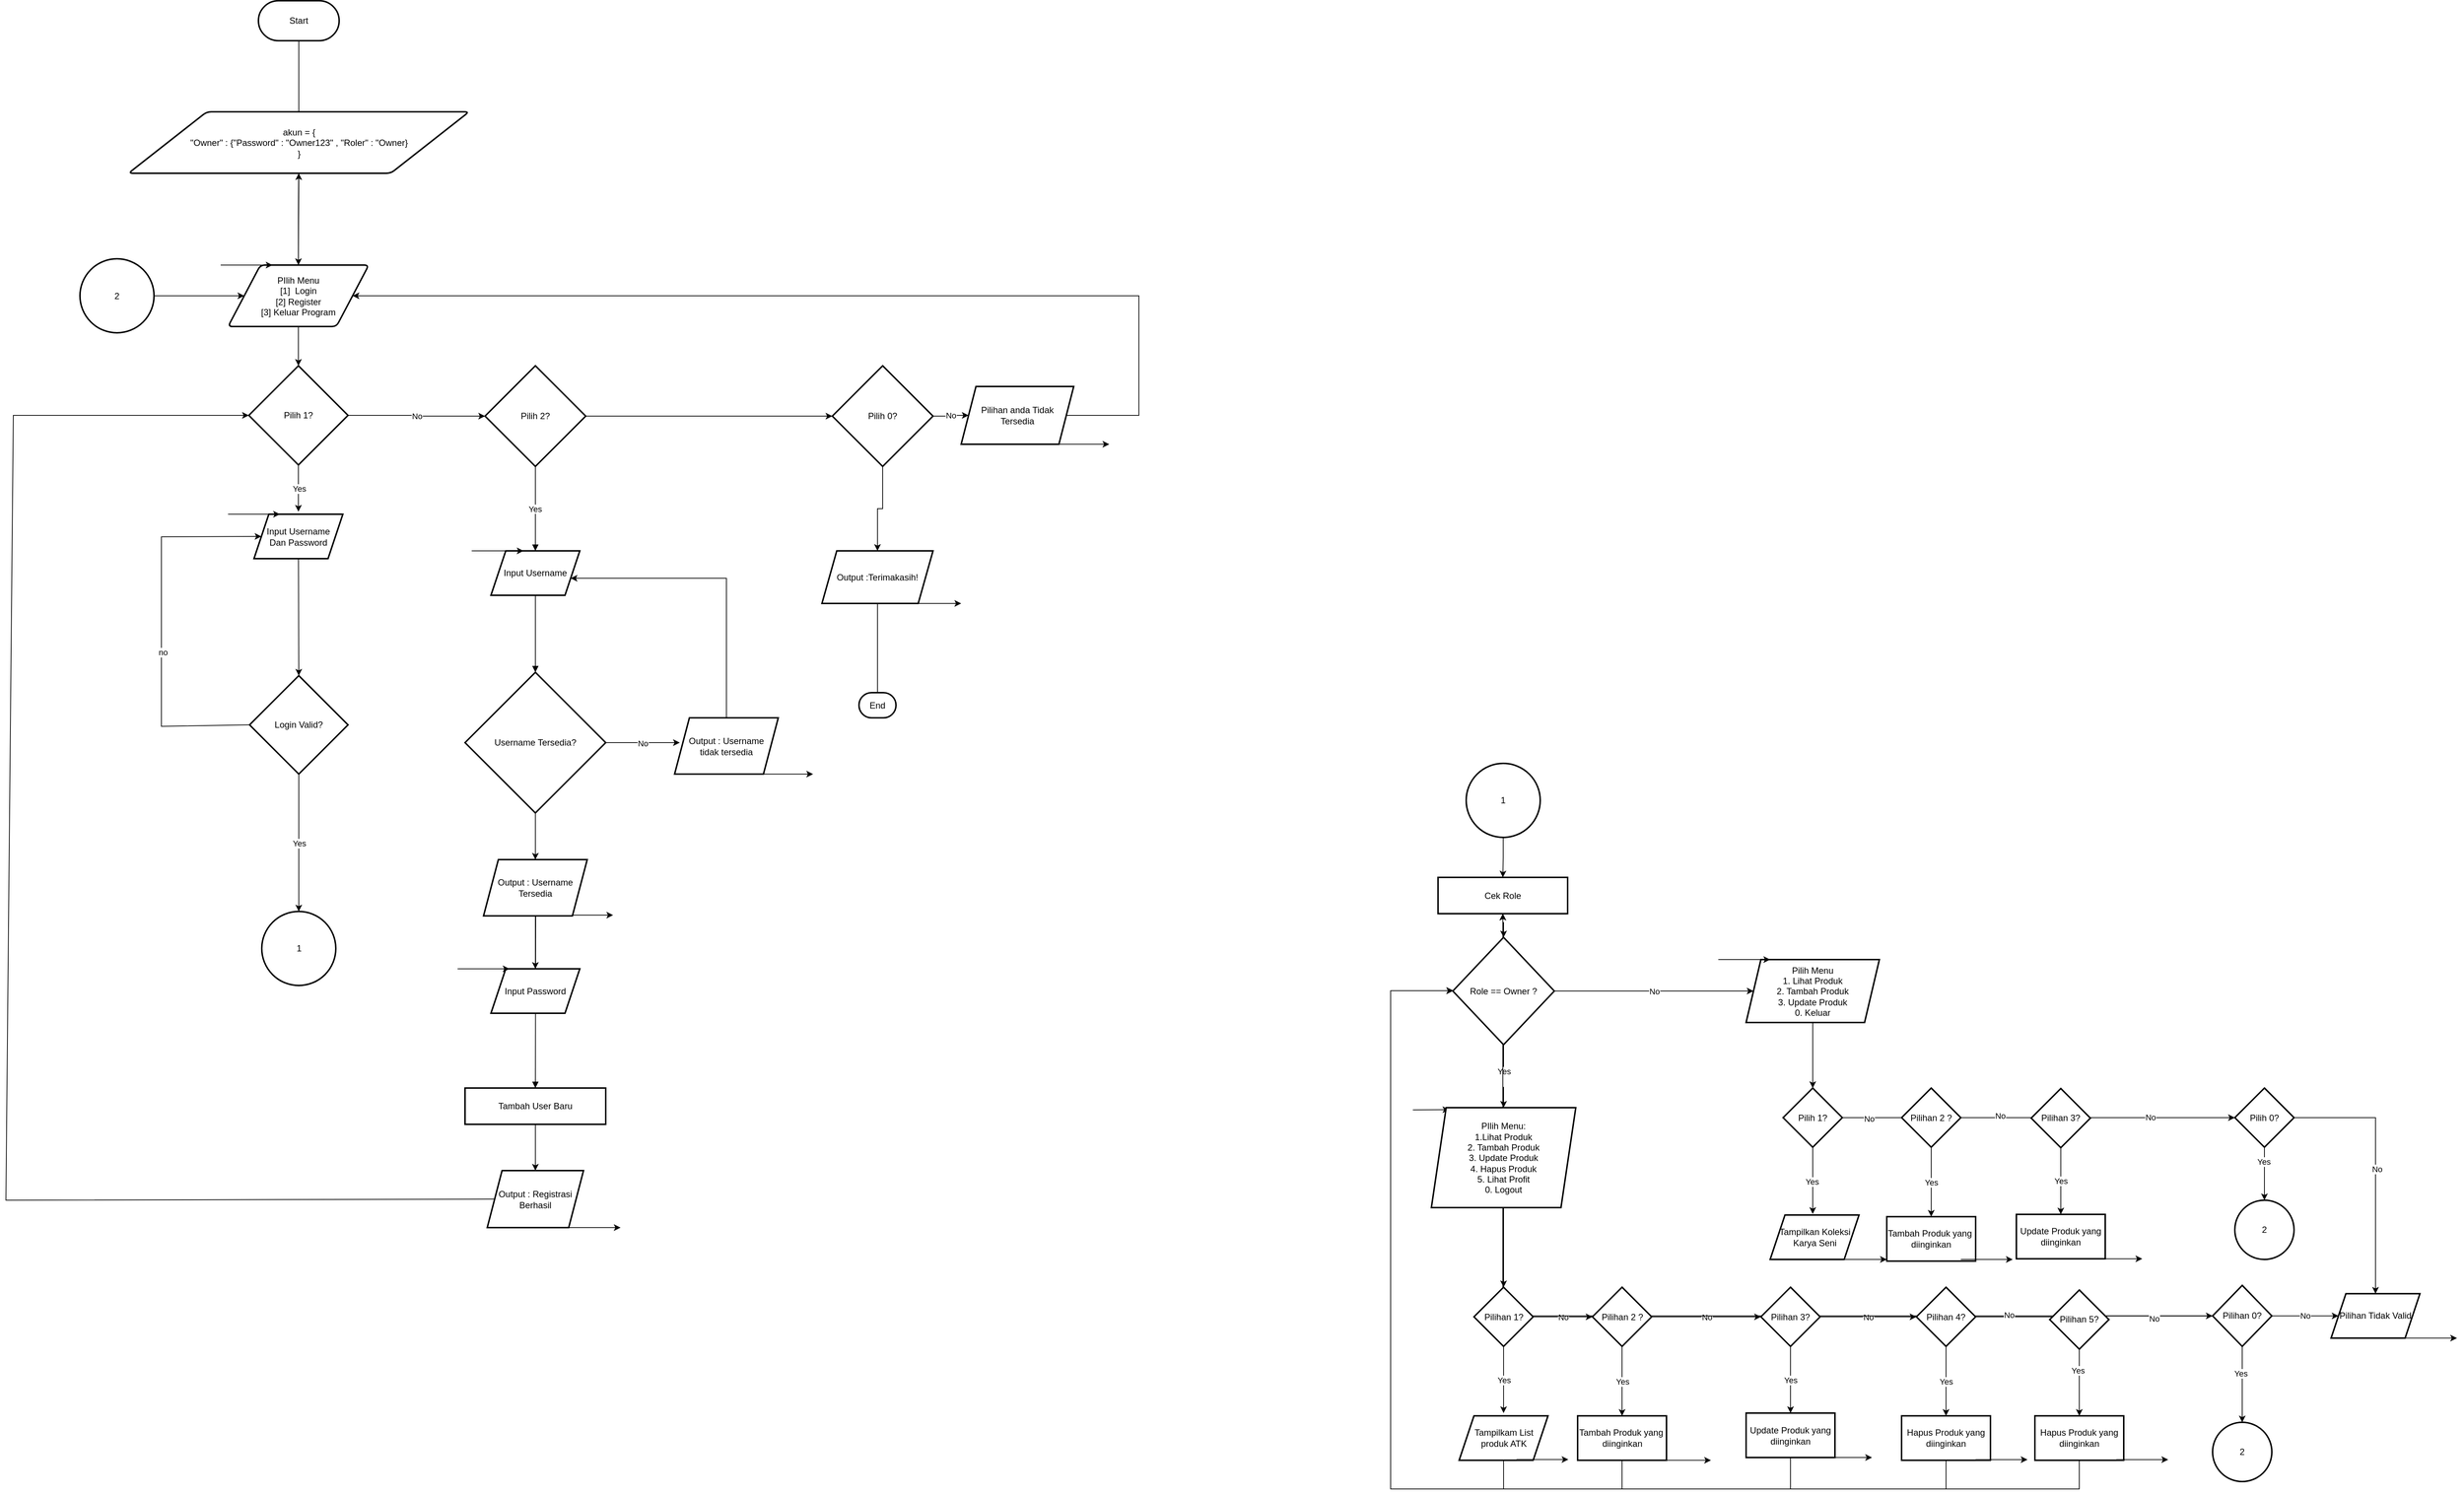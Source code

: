 <mxfile version="24.7.8">
  <diagram name="Page-1" id="52KAUl1if4GmL-hwklW4">
    <mxGraphModel dx="4783" dy="3489" grid="1" gridSize="10" guides="1" tooltips="1" connect="1" arrows="1" fold="1" page="1" pageScale="1" pageWidth="850" pageHeight="1100" math="0" shadow="0">
      <root>
        <mxCell id="0" />
        <mxCell id="1" parent="0" />
        <mxCell id="yHFuYs5FDDt77cXE9DKv-98" value="" style="edgeStyle=orthogonalEdgeStyle;rounded=0;orthogonalLoop=1;jettySize=auto;html=1;" parent="1" source="yHFuYs5FDDt77cXE9DKv-99" target="yHFuYs5FDDt77cXE9DKv-176" edge="1">
          <mxGeometry relative="1" as="geometry" />
        </mxCell>
        <mxCell id="yHFuYs5FDDt77cXE9DKv-99" value="Start" style="rounded=1;whiteSpace=wrap;arcSize=50;strokeWidth=2;" parent="1" vertex="1">
          <mxGeometry x="371" y="-100" width="109" height="54" as="geometry" />
        </mxCell>
        <mxCell id="yHFuYs5FDDt77cXE9DKv-100" value="Yes" style="edgeStyle=orthogonalEdgeStyle;rounded=0;orthogonalLoop=1;jettySize=auto;html=1;" parent="1" source="yHFuYs5FDDt77cXE9DKv-102" edge="1">
          <mxGeometry relative="1" as="geometry">
            <mxPoint x="425.0" y="590" as="targetPoint" />
          </mxGeometry>
        </mxCell>
        <mxCell id="yHFuYs5FDDt77cXE9DKv-101" value="No" style="edgeStyle=orthogonalEdgeStyle;rounded=0;orthogonalLoop=1;jettySize=auto;html=1;" parent="1" source="yHFuYs5FDDt77cXE9DKv-102" target="yHFuYs5FDDt77cXE9DKv-104" edge="1">
          <mxGeometry relative="1" as="geometry" />
        </mxCell>
        <mxCell id="yHFuYs5FDDt77cXE9DKv-102" value="Pilih 1?" style="rhombus;strokeWidth=2;whiteSpace=wrap;" parent="1" vertex="1">
          <mxGeometry x="358" y="393" width="134" height="134" as="geometry" />
        </mxCell>
        <mxCell id="yHFuYs5FDDt77cXE9DKv-103" value="" style="edgeStyle=orthogonalEdgeStyle;rounded=0;orthogonalLoop=1;jettySize=auto;html=1;" parent="1" source="yHFuYs5FDDt77cXE9DKv-104" target="yHFuYs5FDDt77cXE9DKv-169" edge="1">
          <mxGeometry relative="1" as="geometry" />
        </mxCell>
        <mxCell id="yHFuYs5FDDt77cXE9DKv-104" value="Pilih 2?" style="rhombus;strokeWidth=2;whiteSpace=wrap;" parent="1" vertex="1">
          <mxGeometry x="677" y="393" width="136" height="136" as="geometry" />
        </mxCell>
        <mxCell id="yHFuYs5FDDt77cXE9DKv-106" value="Yes" style="edgeStyle=orthogonalEdgeStyle;rounded=0;orthogonalLoop=1;jettySize=auto;html=1;" parent="1" source="yHFuYs5FDDt77cXE9DKv-107" target="yHFuYs5FDDt77cXE9DKv-121" edge="1">
          <mxGeometry relative="1" as="geometry" />
        </mxCell>
        <mxCell id="yHFuYs5FDDt77cXE9DKv-107" value="Login Valid?" style="rhombus;strokeWidth=2;whiteSpace=wrap;" parent="1" vertex="1">
          <mxGeometry x="359" y="811.5" width="133" height="133" as="geometry" />
        </mxCell>
        <mxCell id="yHFuYs5FDDt77cXE9DKv-108" value="" style="edgeStyle=orthogonalEdgeStyle;rounded=0;orthogonalLoop=1;jettySize=auto;html=1;" parent="1" source="yHFuYs5FDDt77cXE9DKv-109" target="yHFuYs5FDDt77cXE9DKv-127" edge="1">
          <mxGeometry relative="1" as="geometry" />
        </mxCell>
        <mxCell id="yHFuYs5FDDt77cXE9DKv-109" value="Cek Role" style="whiteSpace=wrap;strokeWidth=2;" parent="1" vertex="1">
          <mxGeometry x="1964" y="1084" width="175" height="49" as="geometry" />
        </mxCell>
        <mxCell id="yHFuYs5FDDt77cXE9DKv-110" value="" style="edgeStyle=orthogonalEdgeStyle;rounded=0;orthogonalLoop=1;jettySize=auto;html=1;" parent="1" source="yHFuYs5FDDt77cXE9DKv-172" edge="1">
          <mxGeometry relative="1" as="geometry">
            <mxPoint x="1048" y="670" as="sourcePoint" />
            <mxPoint x="1207" y="848.5" as="targetPoint" />
          </mxGeometry>
        </mxCell>
        <mxCell id="yHFuYs5FDDt77cXE9DKv-111" value="End" style="rounded=1;whiteSpace=wrap;arcSize=50;strokeWidth=2;" parent="1" vertex="1">
          <mxGeometry x="1182" y="834.5" width="50" height="34" as="geometry" />
        </mxCell>
        <mxCell id="yHFuYs5FDDt77cXE9DKv-112" value="No" style="edgeStyle=orthogonalEdgeStyle;rounded=0;orthogonalLoop=1;jettySize=auto;html=1;" parent="1" source="yHFuYs5FDDt77cXE9DKv-114" edge="1">
          <mxGeometry relative="1" as="geometry">
            <mxPoint x="940" y="902" as="targetPoint" />
          </mxGeometry>
        </mxCell>
        <mxCell id="yHFuYs5FDDt77cXE9DKv-113" value="" style="edgeStyle=orthogonalEdgeStyle;rounded=0;orthogonalLoop=1;jettySize=auto;html=1;" parent="1" source="yHFuYs5FDDt77cXE9DKv-174" target="yHFuYs5FDDt77cXE9DKv-165" edge="1">
          <mxGeometry relative="1" as="geometry" />
        </mxCell>
        <mxCell id="yHFuYs5FDDt77cXE9DKv-114" value="Username Tersedia?" style="rhombus;strokeWidth=2;whiteSpace=wrap;" parent="1" vertex="1">
          <mxGeometry x="650" y="807" width="190" height="190" as="geometry" />
        </mxCell>
        <mxCell id="yHFuYs5FDDt77cXE9DKv-115" value="" style="edgeStyle=orthogonalEdgeStyle;rounded=0;orthogonalLoop=1;jettySize=auto;html=1;" parent="1" source="yHFuYs5FDDt77cXE9DKv-116" target="yHFuYs5FDDt77cXE9DKv-124" edge="1">
          <mxGeometry relative="1" as="geometry" />
        </mxCell>
        <mxCell id="yHFuYs5FDDt77cXE9DKv-116" value="Tambah User Baru" style="whiteSpace=wrap;strokeWidth=2;" parent="1" vertex="1">
          <mxGeometry x="650" y="1368.5" width="190" height="49" as="geometry" />
        </mxCell>
        <mxCell id="yHFuYs5FDDt77cXE9DKv-118" value="Yes" style="curved=1;startArrow=none;endArrow=block;exitX=0.5;exitY=1;entryX=0.5;entryY=0;rounded=0;" parent="1" source="yHFuYs5FDDt77cXE9DKv-104" edge="1">
          <mxGeometry relative="1" as="geometry">
            <Array as="points" />
            <mxPoint x="745" y="643" as="targetPoint" />
          </mxGeometry>
        </mxCell>
        <mxCell id="yHFuYs5FDDt77cXE9DKv-119" value="" style="curved=1;startArrow=none;endArrow=block;exitX=0.5;exitY=1;entryX=0.5;entryY=0;rounded=0;" parent="1" target="yHFuYs5FDDt77cXE9DKv-114" edge="1">
          <mxGeometry relative="1" as="geometry">
            <Array as="points" />
            <mxPoint x="745" y="692" as="sourcePoint" />
          </mxGeometry>
        </mxCell>
        <mxCell id="yHFuYs5FDDt77cXE9DKv-120" value="" style="curved=1;startArrow=none;endArrow=block;exitX=0.5;exitY=0.99;entryX=0.5;entryY=-0.01;rounded=0;" parent="1" target="yHFuYs5FDDt77cXE9DKv-116" edge="1">
          <mxGeometry relative="1" as="geometry">
            <Array as="points" />
            <mxPoint x="745.5" y="1113" as="sourcePoint" />
          </mxGeometry>
        </mxCell>
        <mxCell id="yHFuYs5FDDt77cXE9DKv-121" value="1" style="strokeWidth=2;html=1;shape=mxgraph.flowchart.start_2;whiteSpace=wrap;" parent="1" vertex="1">
          <mxGeometry x="375.5" y="1130" width="100" height="100" as="geometry" />
        </mxCell>
        <mxCell id="yHFuYs5FDDt77cXE9DKv-122" value="" style="edgeStyle=orthogonalEdgeStyle;rounded=0;orthogonalLoop=1;jettySize=auto;html=1;" parent="1" source="yHFuYs5FDDt77cXE9DKv-123" target="yHFuYs5FDDt77cXE9DKv-109" edge="1">
          <mxGeometry relative="1" as="geometry" />
        </mxCell>
        <mxCell id="yHFuYs5FDDt77cXE9DKv-123" value="1" style="strokeWidth=2;html=1;shape=mxgraph.flowchart.start_2;whiteSpace=wrap;" parent="1" vertex="1">
          <mxGeometry x="2002" y="930" width="100" height="100" as="geometry" />
        </mxCell>
        <mxCell id="yHFuYs5FDDt77cXE9DKv-124" value="Output : Registrasi Berhasil" style="shape=parallelogram;perimeter=parallelogramPerimeter;whiteSpace=wrap;html=1;fixedSize=1;strokeWidth=2;" parent="1" vertex="1">
          <mxGeometry x="680" y="1480" width="130" height="77" as="geometry" />
        </mxCell>
        <mxCell id="yHFuYs5FDDt77cXE9DKv-125" value="Yes&lt;div&gt;&lt;br&gt;&lt;/div&gt;" style="edgeStyle=orthogonalEdgeStyle;rounded=0;orthogonalLoop=1;jettySize=auto;html=1;" parent="1" source="yHFuYs5FDDt77cXE9DKv-127" target="yHFuYs5FDDt77cXE9DKv-129" edge="1">
          <mxGeometry relative="1" as="geometry" />
        </mxCell>
        <mxCell id="yHFuYs5FDDt77cXE9DKv-126" value="No" style="edgeStyle=orthogonalEdgeStyle;rounded=0;orthogonalLoop=1;jettySize=auto;html=1;" parent="1" source="yHFuYs5FDDt77cXE9DKv-127" target="yHFuYs5FDDt77cXE9DKv-154" edge="1">
          <mxGeometry relative="1" as="geometry" />
        </mxCell>
        <mxCell id="yHFuYs5FDDt77cXE9DKv-128" value="" style="edgeStyle=orthogonalEdgeStyle;rounded=0;orthogonalLoop=1;jettySize=auto;html=1;" parent="1" source="yHFuYs5FDDt77cXE9DKv-129" target="yHFuYs5FDDt77cXE9DKv-132" edge="1">
          <mxGeometry relative="1" as="geometry" />
        </mxCell>
        <mxCell id="yHFuYs5FDDt77cXE9DKv-130" value="Yes" style="edgeStyle=orthogonalEdgeStyle;rounded=0;orthogonalLoop=1;jettySize=auto;html=1;" parent="1" source="yHFuYs5FDDt77cXE9DKv-132" edge="1">
          <mxGeometry relative="1" as="geometry">
            <mxPoint x="2052.5" y="1807.5" as="targetPoint" />
          </mxGeometry>
        </mxCell>
        <mxCell id="yHFuYs5FDDt77cXE9DKv-131" value="No" style="edgeStyle=orthogonalEdgeStyle;rounded=0;orthogonalLoop=1;jettySize=auto;html=1;" parent="1" source="yHFuYs5FDDt77cXE9DKv-132" target="yHFuYs5FDDt77cXE9DKv-135" edge="1">
          <mxGeometry relative="1" as="geometry" />
        </mxCell>
        <mxCell id="yHFuYs5FDDt77cXE9DKv-133" value="Yes" style="edgeStyle=orthogonalEdgeStyle;rounded=0;orthogonalLoop=1;jettySize=auto;html=1;" parent="1" source="yHFuYs5FDDt77cXE9DKv-135" target="yHFuYs5FDDt77cXE9DKv-137" edge="1">
          <mxGeometry relative="1" as="geometry" />
        </mxCell>
        <mxCell id="yHFuYs5FDDt77cXE9DKv-134" value="No" style="edgeStyle=orthogonalEdgeStyle;rounded=0;orthogonalLoop=1;jettySize=auto;html=1;" parent="1" source="yHFuYs5FDDt77cXE9DKv-135" target="yHFuYs5FDDt77cXE9DKv-140" edge="1">
          <mxGeometry relative="1" as="geometry" />
        </mxCell>
        <mxCell id="yHFuYs5FDDt77cXE9DKv-136" value="" style="edgeStyle=orthogonalEdgeStyle;rounded=0;orthogonalLoop=1;jettySize=auto;html=1;" parent="1" source="yHFuYs5FDDt77cXE9DKv-137" target="yHFuYs5FDDt77cXE9DKv-127" edge="1">
          <mxGeometry relative="1" as="geometry">
            <Array as="points">
              <mxPoint x="2213" y="1910" />
              <mxPoint x="1900" y="1910" />
              <mxPoint x="1900" y="1237" />
            </Array>
          </mxGeometry>
        </mxCell>
        <mxCell id="yHFuYs5FDDt77cXE9DKv-137" value="Tambah Produk yang&amp;nbsp;&lt;div&gt;diinginkan&lt;/div&gt;" style="whiteSpace=wrap;html=1;strokeWidth=2;" parent="1" vertex="1">
          <mxGeometry x="2152.5" y="1811.25" width="120" height="60" as="geometry" />
        </mxCell>
        <mxCell id="yHFuYs5FDDt77cXE9DKv-138" value="Yes" style="edgeStyle=orthogonalEdgeStyle;rounded=0;orthogonalLoop=1;jettySize=auto;html=1;" parent="1" source="yHFuYs5FDDt77cXE9DKv-140" target="yHFuYs5FDDt77cXE9DKv-142" edge="1">
          <mxGeometry relative="1" as="geometry" />
        </mxCell>
        <mxCell id="yHFuYs5FDDt77cXE9DKv-139" value="No" style="edgeStyle=orthogonalEdgeStyle;rounded=0;orthogonalLoop=1;jettySize=auto;html=1;" parent="1" source="yHFuYs5FDDt77cXE9DKv-140" target="yHFuYs5FDDt77cXE9DKv-145" edge="1">
          <mxGeometry relative="1" as="geometry" />
        </mxCell>
        <mxCell id="yHFuYs5FDDt77cXE9DKv-141" value="" style="edgeStyle=orthogonalEdgeStyle;rounded=0;orthogonalLoop=1;jettySize=auto;html=1;" parent="1" source="yHFuYs5FDDt77cXE9DKv-142" target="yHFuYs5FDDt77cXE9DKv-127" edge="1">
          <mxGeometry relative="1" as="geometry">
            <Array as="points">
              <mxPoint x="2440" y="1910" />
              <mxPoint x="1900" y="1910" />
              <mxPoint x="1900" y="1237" />
            </Array>
          </mxGeometry>
        </mxCell>
        <mxCell id="yHFuYs5FDDt77cXE9DKv-142" value="Update Produk yang&lt;div&gt;diinginkan&lt;/div&gt;" style="whiteSpace=wrap;html=1;strokeWidth=2;" parent="1" vertex="1">
          <mxGeometry x="2380" y="1807.5" width="120" height="60" as="geometry" />
        </mxCell>
        <mxCell id="yHFuYs5FDDt77cXE9DKv-143" value="Yes" style="edgeStyle=orthogonalEdgeStyle;rounded=0;orthogonalLoop=1;jettySize=auto;html=1;" parent="1" source="yHFuYs5FDDt77cXE9DKv-145" target="yHFuYs5FDDt77cXE9DKv-147" edge="1">
          <mxGeometry relative="1" as="geometry" />
        </mxCell>
        <mxCell id="yHFuYs5FDDt77cXE9DKv-144" value="" style="edgeStyle=orthogonalEdgeStyle;rounded=0;orthogonalLoop=1;jettySize=auto;html=1;" parent="1" source="yHFuYs5FDDt77cXE9DKv-145" target="yHFuYs5FDDt77cXE9DKv-150" edge="1">
          <mxGeometry relative="1" as="geometry" />
        </mxCell>
        <mxCell id="yHFuYs5FDDt77cXE9DKv-146" value="" style="edgeStyle=orthogonalEdgeStyle;rounded=0;orthogonalLoop=1;jettySize=auto;html=1;" parent="1" source="yHFuYs5FDDt77cXE9DKv-211" target="yHFuYs5FDDt77cXE9DKv-127" edge="1">
          <mxGeometry relative="1" as="geometry">
            <Array as="points">
              <mxPoint x="2830" y="1910" />
              <mxPoint x="1900" y="1910" />
              <mxPoint x="1900" y="1237" />
            </Array>
          </mxGeometry>
        </mxCell>
        <mxCell id="yHFuYs5FDDt77cXE9DKv-147" value="Hapus Produk yang&lt;div&gt;diinginkan&lt;/div&gt;" style="rounded=1;whiteSpace=wrap;html=1;strokeWidth=2;arcSize=0;" parent="1" vertex="1">
          <mxGeometry x="2590" y="1811.25" width="120" height="60" as="geometry" />
        </mxCell>
        <mxCell id="yHFuYs5FDDt77cXE9DKv-148" value="No" style="edgeStyle=orthogonalEdgeStyle;rounded=0;orthogonalLoop=1;jettySize=auto;html=1;" parent="1" source="yHFuYs5FDDt77cXE9DKv-150" target="yHFuYs5FDDt77cXE9DKv-152" edge="1">
          <mxGeometry relative="1" as="geometry" />
        </mxCell>
        <mxCell id="yHFuYs5FDDt77cXE9DKv-149" value="" style="edgeStyle=orthogonalEdgeStyle;rounded=0;orthogonalLoop=1;jettySize=auto;html=1;" parent="1" source="yHFuYs5FDDt77cXE9DKv-150" target="yHFuYs5FDDt77cXE9DKv-162" edge="1">
          <mxGeometry relative="1" as="geometry" />
        </mxCell>
        <mxCell id="yHFuYs5FDDt77cXE9DKv-236" value="Yes" style="edgeLabel;html=1;align=center;verticalAlign=middle;resizable=0;points=[];" parent="yHFuYs5FDDt77cXE9DKv-149" vertex="1" connectable="0">
          <mxGeometry x="-0.284" y="-2" relative="1" as="geometry">
            <mxPoint as="offset" />
          </mxGeometry>
        </mxCell>
        <mxCell id="yHFuYs5FDDt77cXE9DKv-151" value="" style="edgeStyle=orthogonalEdgeStyle;rounded=0;orthogonalLoop=1;jettySize=auto;html=1;" parent="1" source="yHFuYs5FDDt77cXE9DKv-150" target="yHFuYs5FDDt77cXE9DKv-109" edge="1">
          <mxGeometry relative="1" as="geometry">
            <Array as="points" />
          </mxGeometry>
        </mxCell>
        <mxCell id="yHFuYs5FDDt77cXE9DKv-237" value="No" style="edgeLabel;html=1;align=center;verticalAlign=middle;resizable=0;points=[];" parent="yHFuYs5FDDt77cXE9DKv-151" vertex="1" connectable="0">
          <mxGeometry x="-0.895" y="3" relative="1" as="geometry">
            <mxPoint as="offset" />
          </mxGeometry>
        </mxCell>
        <mxCell id="yHFuYs5FDDt77cXE9DKv-238" value="No" style="edgeLabel;html=1;align=center;verticalAlign=middle;resizable=0;points=[];" parent="yHFuYs5FDDt77cXE9DKv-151" vertex="1" connectable="0">
          <mxGeometry x="-0.633" y="-2" relative="1" as="geometry">
            <mxPoint as="offset" />
          </mxGeometry>
        </mxCell>
        <mxCell id="yHFuYs5FDDt77cXE9DKv-152" value="Pilihan Tidak Valid" style="shape=parallelogram;perimeter=parallelogramPerimeter;whiteSpace=wrap;html=1;fixedSize=1;strokeWidth=2;" parent="1" vertex="1">
          <mxGeometry x="3170" y="1646.25" width="120" height="60" as="geometry" />
        </mxCell>
        <mxCell id="yHFuYs5FDDt77cXE9DKv-153" value="" style="edgeStyle=orthogonalEdgeStyle;rounded=0;orthogonalLoop=1;jettySize=auto;html=1;" parent="1" source="yHFuYs5FDDt77cXE9DKv-154" target="yHFuYs5FDDt77cXE9DKv-157" edge="1">
          <mxGeometry relative="1" as="geometry" />
        </mxCell>
        <mxCell id="yHFuYs5FDDt77cXE9DKv-154" value="Pilih Menu&lt;br&gt;1. Lihat Produk&lt;div&gt;2. Tambah Produk&lt;/div&gt;&lt;div&gt;3. Update Produk&lt;br&gt;&lt;div&gt;0. Keluar&lt;/div&gt;&lt;/div&gt;" style="shape=parallelogram;perimeter=parallelogramPerimeter;whiteSpace=wrap;html=1;fixedSize=1;strokeWidth=2;" parent="1" vertex="1">
          <mxGeometry x="2380" y="1195" width="180" height="85" as="geometry" />
        </mxCell>
        <mxCell id="yHFuYs5FDDt77cXE9DKv-155" value="" style="edgeStyle=orthogonalEdgeStyle;rounded=0;orthogonalLoop=1;jettySize=auto;html=1;" parent="1" source="yHFuYs5FDDt77cXE9DKv-157" edge="1">
          <mxGeometry relative="1" as="geometry">
            <mxPoint x="2470" y="1538.5" as="targetPoint" />
          </mxGeometry>
        </mxCell>
        <mxCell id="yHFuYs5FDDt77cXE9DKv-230" value="Yes" style="edgeLabel;html=1;align=center;verticalAlign=middle;resizable=0;points=[];" parent="yHFuYs5FDDt77cXE9DKv-155" vertex="1" connectable="0">
          <mxGeometry x="0.042" y="-2" relative="1" as="geometry">
            <mxPoint as="offset" />
          </mxGeometry>
        </mxCell>
        <mxCell id="yHFuYs5FDDt77cXE9DKv-156" value="" style="edgeStyle=orthogonalEdgeStyle;rounded=0;orthogonalLoop=1;jettySize=auto;html=1;" parent="1" source="yHFuYs5FDDt77cXE9DKv-157" target="yHFuYs5FDDt77cXE9DKv-160" edge="1">
          <mxGeometry relative="1" as="geometry" />
        </mxCell>
        <mxCell id="yHFuYs5FDDt77cXE9DKv-231" value="No" style="edgeLabel;html=1;align=center;verticalAlign=middle;resizable=0;points=[];" parent="yHFuYs5FDDt77cXE9DKv-156" vertex="1" connectable="0">
          <mxGeometry x="-0.864" y="-1" relative="1" as="geometry">
            <mxPoint as="offset" />
          </mxGeometry>
        </mxCell>
        <mxCell id="yHFuYs5FDDt77cXE9DKv-232" value="No" style="edgeLabel;html=1;align=center;verticalAlign=middle;resizable=0;points=[];" parent="yHFuYs5FDDt77cXE9DKv-156" vertex="1" connectable="0">
          <mxGeometry x="-0.198" y="3" relative="1" as="geometry">
            <mxPoint as="offset" />
          </mxGeometry>
        </mxCell>
        <mxCell id="yHFuYs5FDDt77cXE9DKv-233" value="No" style="edgeLabel;html=1;align=center;verticalAlign=middle;resizable=0;points=[];" parent="yHFuYs5FDDt77cXE9DKv-156" vertex="1" connectable="0">
          <mxGeometry x="0.57" y="1" relative="1" as="geometry">
            <mxPoint as="offset" />
          </mxGeometry>
        </mxCell>
        <mxCell id="yHFuYs5FDDt77cXE9DKv-157" value="Pilih 1?" style="rhombus;whiteSpace=wrap;html=1;strokeWidth=2;" parent="1" vertex="1">
          <mxGeometry x="2430" y="1368.5" width="80" height="80" as="geometry" />
        </mxCell>
        <mxCell id="yHFuYs5FDDt77cXE9DKv-158" value="" style="edgeStyle=orthogonalEdgeStyle;rounded=0;orthogonalLoop=1;jettySize=auto;html=1;" parent="1" source="yHFuYs5FDDt77cXE9DKv-160" target="yHFuYs5FDDt77cXE9DKv-152" edge="1">
          <mxGeometry relative="1" as="geometry" />
        </mxCell>
        <mxCell id="yHFuYs5FDDt77cXE9DKv-235" value="No" style="edgeLabel;html=1;align=center;verticalAlign=middle;resizable=0;points=[];" parent="yHFuYs5FDDt77cXE9DKv-158" vertex="1" connectable="0">
          <mxGeometry x="0.031" y="2" relative="1" as="geometry">
            <mxPoint as="offset" />
          </mxGeometry>
        </mxCell>
        <mxCell id="yHFuYs5FDDt77cXE9DKv-159" value="" style="edgeStyle=orthogonalEdgeStyle;rounded=0;orthogonalLoop=1;jettySize=auto;html=1;" parent="1" source="yHFuYs5FDDt77cXE9DKv-160" target="yHFuYs5FDDt77cXE9DKv-161" edge="1">
          <mxGeometry relative="1" as="geometry" />
        </mxCell>
        <mxCell id="yHFuYs5FDDt77cXE9DKv-234" value="Yes" style="edgeLabel;html=1;align=center;verticalAlign=middle;resizable=0;points=[];" parent="yHFuYs5FDDt77cXE9DKv-159" vertex="1" connectable="0">
          <mxGeometry x="-0.475" y="-1" relative="1" as="geometry">
            <mxPoint as="offset" />
          </mxGeometry>
        </mxCell>
        <mxCell id="yHFuYs5FDDt77cXE9DKv-160" value="Pilih 0?" style="rhombus;whiteSpace=wrap;html=1;strokeWidth=2;" parent="1" vertex="1">
          <mxGeometry x="3040" y="1368.5" width="80" height="80" as="geometry" />
        </mxCell>
        <mxCell id="yHFuYs5FDDt77cXE9DKv-161" value="2" style="ellipse;whiteSpace=wrap;html=1;strokeWidth=2;" parent="1" vertex="1">
          <mxGeometry x="3040" y="1520" width="80" height="80" as="geometry" />
        </mxCell>
        <mxCell id="yHFuYs5FDDt77cXE9DKv-162" value="2" style="ellipse;whiteSpace=wrap;html=1;strokeWidth=2;" parent="1" vertex="1">
          <mxGeometry x="3010" y="1820" width="80" height="80" as="geometry" />
        </mxCell>
        <mxCell id="yHFuYs5FDDt77cXE9DKv-163" value="" style="edgeStyle=orthogonalEdgeStyle;rounded=0;orthogonalLoop=1;jettySize=auto;html=1;" parent="1" source="yHFuYs5FDDt77cXE9DKv-164" target="yHFuYs5FDDt77cXE9DKv-176" edge="1">
          <mxGeometry relative="1" as="geometry">
            <mxPoint x="310" y="298.5" as="targetPoint" />
          </mxGeometry>
        </mxCell>
        <mxCell id="yHFuYs5FDDt77cXE9DKv-164" value="2" style="strokeWidth=2;html=1;shape=mxgraph.flowchart.start_2;whiteSpace=wrap;" parent="1" vertex="1">
          <mxGeometry x="130" y="248.5" width="100" height="100" as="geometry" />
        </mxCell>
        <mxCell id="yHFuYs5FDDt77cXE9DKv-165" value="Input Password" style="shape=parallelogram;perimeter=parallelogramPerimeter;whiteSpace=wrap;html=1;fixedSize=1;strokeWidth=2;" parent="1" vertex="1">
          <mxGeometry x="685" y="1207.5" width="120" height="60" as="geometry" />
        </mxCell>
        <mxCell id="yHFuYs5FDDt77cXE9DKv-166" value="Input Username" style="shape=parallelogram;perimeter=parallelogramPerimeter;whiteSpace=wrap;html=1;fixedSize=1;strokeWidth=2;" parent="1" vertex="1">
          <mxGeometry x="685" y="643" width="120" height="60" as="geometry" />
        </mxCell>
        <mxCell id="yHFuYs5FDDt77cXE9DKv-167" value="No" style="edgeStyle=orthogonalEdgeStyle;rounded=0;orthogonalLoop=1;jettySize=auto;html=1;" parent="1" source="yHFuYs5FDDt77cXE9DKv-169" target="yHFuYs5FDDt77cXE9DKv-171" edge="1">
          <mxGeometry relative="1" as="geometry" />
        </mxCell>
        <mxCell id="yHFuYs5FDDt77cXE9DKv-168" value="" style="edgeStyle=orthogonalEdgeStyle;rounded=0;orthogonalLoop=1;jettySize=auto;html=1;" parent="1" source="yHFuYs5FDDt77cXE9DKv-169" target="yHFuYs5FDDt77cXE9DKv-172" edge="1">
          <mxGeometry relative="1" as="geometry" />
        </mxCell>
        <mxCell id="yHFuYs5FDDt77cXE9DKv-169" value="Pilih 0?" style="rhombus;strokeWidth=2;whiteSpace=wrap;" parent="1" vertex="1">
          <mxGeometry x="1146" y="393" width="136" height="136" as="geometry" />
        </mxCell>
        <mxCell id="yHFuYs5FDDt77cXE9DKv-170" value="" style="edgeStyle=orthogonalEdgeStyle;rounded=0;orthogonalLoop=1;jettySize=auto;html=1;entryX=1;entryY=0.5;entryDx=0;entryDy=0;" parent="1" source="yHFuYs5FDDt77cXE9DKv-171" target="yHFuYs5FDDt77cXE9DKv-176" edge="1">
          <mxGeometry relative="1" as="geometry">
            <Array as="points">
              <mxPoint x="1560" y="460" />
              <mxPoint x="1560" y="298" />
            </Array>
            <mxPoint x="540" y="299.053" as="targetPoint" />
          </mxGeometry>
        </mxCell>
        <mxCell id="yHFuYs5FDDt77cXE9DKv-172" value="Output :Terimakasih!" style="shape=parallelogram;perimeter=parallelogramPerimeter;whiteSpace=wrap;html=1;fixedSize=1;strokeWidth=2;" parent="1" vertex="1">
          <mxGeometry x="1132" y="643" width="150" height="71" as="geometry" />
        </mxCell>
        <mxCell id="yHFuYs5FDDt77cXE9DKv-173" value="Input Username&lt;br&gt;Dan Password" style="shape=parallelogram;perimeter=parallelogramPerimeter;whiteSpace=wrap;html=1;fixedSize=1;strokeWidth=2;" parent="1" vertex="1">
          <mxGeometry x="365" y="593.5" width="120" height="60" as="geometry" />
        </mxCell>
        <mxCell id="yHFuYs5FDDt77cXE9DKv-175" value="" style="edgeStyle=orthogonalEdgeStyle;rounded=0;orthogonalLoop=1;jettySize=auto;html=1;" parent="1" source="yHFuYs5FDDt77cXE9DKv-176" target="yHFuYs5FDDt77cXE9DKv-102" edge="1">
          <mxGeometry relative="1" as="geometry" />
        </mxCell>
        <mxCell id="5xPmgFIh0CWWmWijCRsC-2" value="" style="edgeStyle=orthogonalEdgeStyle;rounded=0;orthogonalLoop=1;jettySize=auto;html=1;" parent="1" source="yHFuYs5FDDt77cXE9DKv-176" target="5xPmgFIh0CWWmWijCRsC-1" edge="1">
          <mxGeometry relative="1" as="geometry" />
        </mxCell>
        <mxCell id="yHFuYs5FDDt77cXE9DKv-176" value="PIlih Menu&lt;div&gt;[1]&amp;nbsp; Login&lt;/div&gt;&lt;div&gt;[2] Register&lt;/div&gt;&lt;div&gt;[3] Keluar Program&lt;/div&gt;" style="shape=parallelogram;html=1;strokeWidth=2;perimeter=parallelogramPerimeter;whiteSpace=wrap;rounded=1;arcSize=12;size=0.23;" parent="1" vertex="1">
          <mxGeometry x="330" y="257" width="190" height="83" as="geometry" />
        </mxCell>
        <mxCell id="yHFuYs5FDDt77cXE9DKv-177" value="" style="endArrow=classic;html=1;rounded=0;" parent="1" edge="1">
          <mxGeometry width="50" height="50" relative="1" as="geometry">
            <mxPoint x="320" y="257" as="sourcePoint" />
            <mxPoint x="390" y="257" as="targetPoint" />
          </mxGeometry>
        </mxCell>
        <mxCell id="yHFuYs5FDDt77cXE9DKv-178" value="" style="endArrow=classic;html=1;rounded=0;" parent="1" edge="1">
          <mxGeometry width="50" height="50" relative="1" as="geometry">
            <mxPoint x="330" y="593.5" as="sourcePoint" />
            <mxPoint x="400" y="593.5" as="targetPoint" />
          </mxGeometry>
        </mxCell>
        <mxCell id="yHFuYs5FDDt77cXE9DKv-179" value="" style="endArrow=classic;html=1;rounded=0;" parent="1" edge="1">
          <mxGeometry width="50" height="50" relative="1" as="geometry">
            <mxPoint x="659" y="643" as="sourcePoint" />
            <mxPoint x="729" y="643" as="targetPoint" />
          </mxGeometry>
        </mxCell>
        <mxCell id="yHFuYs5FDDt77cXE9DKv-180" value="" style="endArrow=classic;html=1;rounded=0;" parent="1" edge="1">
          <mxGeometry width="50" height="50" relative="1" as="geometry">
            <mxPoint x="1250" y="714" as="sourcePoint" />
            <mxPoint x="1320" y="714" as="targetPoint" />
          </mxGeometry>
        </mxCell>
        <mxCell id="yHFuYs5FDDt77cXE9DKv-181" value="" style="endArrow=classic;html=1;rounded=0;" parent="1" edge="1">
          <mxGeometry width="50" height="50" relative="1" as="geometry">
            <mxPoint x="640" y="1207.5" as="sourcePoint" />
            <mxPoint x="710" y="1207.5" as="targetPoint" />
          </mxGeometry>
        </mxCell>
        <mxCell id="yHFuYs5FDDt77cXE9DKv-182" value="" style="endArrow=classic;html=1;rounded=0;" parent="1" edge="1">
          <mxGeometry width="50" height="50" relative="1" as="geometry">
            <mxPoint x="790" y="1557" as="sourcePoint" />
            <mxPoint x="860" y="1557" as="targetPoint" />
          </mxGeometry>
        </mxCell>
        <mxCell id="yHFuYs5FDDt77cXE9DKv-183" value="" style="endArrow=classic;html=1;rounded=0;" parent="1" edge="1">
          <mxGeometry width="50" height="50" relative="1" as="geometry">
            <mxPoint x="780" y="1134.95" as="sourcePoint" />
            <mxPoint x="850" y="1134.95" as="targetPoint" />
          </mxGeometry>
        </mxCell>
        <mxCell id="yHFuYs5FDDt77cXE9DKv-184" value="" style="endArrow=classic;html=1;rounded=0;" parent="1" source="yHFuYs5FDDt77cXE9DKv-171" edge="1">
          <mxGeometry width="50" height="50" relative="1" as="geometry">
            <mxPoint x="1330" y="490" as="sourcePoint" />
            <mxPoint x="1400" y="490" as="targetPoint" />
          </mxGeometry>
        </mxCell>
        <mxCell id="yHFuYs5FDDt77cXE9DKv-185" value="" style="endArrow=classic;html=1;rounded=0;entryX=0.124;entryY=0.02;entryDx=0;entryDy=0;entryPerimeter=0;" parent="1" target="yHFuYs5FDDt77cXE9DKv-129" edge="1">
          <mxGeometry width="50" height="50" relative="1" as="geometry">
            <mxPoint x="1930" y="1398" as="sourcePoint" />
            <mxPoint x="2012.5" y="1407.88" as="targetPoint" />
          </mxGeometry>
        </mxCell>
        <mxCell id="yHFuYs5FDDt77cXE9DKv-186" value="" style="endArrow=classic;html=1;rounded=0;" parent="1" edge="1">
          <mxGeometry width="50" height="50" relative="1" as="geometry">
            <mxPoint x="2342.5" y="1195" as="sourcePoint" />
            <mxPoint x="2412.5" y="1195" as="targetPoint" />
          </mxGeometry>
        </mxCell>
        <mxCell id="yHFuYs5FDDt77cXE9DKv-187" value="" style="edgeStyle=orthogonalEdgeStyle;rounded=0;orthogonalLoop=1;jettySize=auto;html=1;" parent="1" source="yHFuYs5FDDt77cXE9DKv-188" target="yHFuYs5FDDt77cXE9DKv-127" edge="1">
          <mxGeometry relative="1" as="geometry">
            <Array as="points">
              <mxPoint x="2053" y="1910" />
              <mxPoint x="1900" y="1910" />
              <mxPoint x="1900" y="1237" />
            </Array>
          </mxGeometry>
        </mxCell>
        <mxCell id="yHFuYs5FDDt77cXE9DKv-188" value="Tampilkam List&lt;div&gt;produk ATK&lt;/div&gt;" style="shape=parallelogram;perimeter=parallelogramPerimeter;whiteSpace=wrap;html=1;fixedSize=1;strokeWidth=2;" parent="1" vertex="1">
          <mxGeometry x="1992.5" y="1811.25" width="120" height="60" as="geometry" />
        </mxCell>
        <mxCell id="yHFuYs5FDDt77cXE9DKv-189" value="" style="endArrow=classic;html=1;rounded=0;" parent="1" edge="1">
          <mxGeometry width="50" height="50" relative="1" as="geometry">
            <mxPoint x="2070" y="1870.2" as="sourcePoint" />
            <mxPoint x="2140" y="1870.2" as="targetPoint" />
          </mxGeometry>
        </mxCell>
        <mxCell id="yHFuYs5FDDt77cXE9DKv-190" value="Tampilkan Koleksi&lt;div&gt;Karya Seni&lt;/div&gt;" style="shape=parallelogram;perimeter=parallelogramPerimeter;whiteSpace=wrap;html=1;fixedSize=1;strokeWidth=2;" parent="1" vertex="1">
          <mxGeometry x="2412.5" y="1540" width="120" height="60" as="geometry" />
        </mxCell>
        <mxCell id="yHFuYs5FDDt77cXE9DKv-191" value="" style="endArrow=classic;html=1;rounded=0;" parent="1" edge="1">
          <mxGeometry width="50" height="50" relative="1" as="geometry">
            <mxPoint x="2500" y="1600" as="sourcePoint" />
            <mxPoint x="2570" y="1600" as="targetPoint" />
          </mxGeometry>
        </mxCell>
        <mxCell id="yHFuYs5FDDt77cXE9DKv-192" value="" style="endArrow=classic;html=1;rounded=0;" parent="1" edge="1">
          <mxGeometry width="50" height="50" relative="1" as="geometry">
            <mxPoint x="3270" y="1706.25" as="sourcePoint" />
            <mxPoint x="3340" y="1706.25" as="targetPoint" />
          </mxGeometry>
        </mxCell>
        <mxCell id="yHFuYs5FDDt77cXE9DKv-195" value="" style="edgeStyle=orthogonalEdgeStyle;rounded=0;orthogonalLoop=1;jettySize=auto;html=1;" parent="1" source="yHFuYs5FDDt77cXE9DKv-114" target="yHFuYs5FDDt77cXE9DKv-174" edge="1">
          <mxGeometry relative="1" as="geometry">
            <mxPoint x="745" y="997" as="sourcePoint" />
            <mxPoint x="745" y="1208" as="targetPoint" />
          </mxGeometry>
        </mxCell>
        <mxCell id="yHFuYs5FDDt77cXE9DKv-174" value="Output : Username&lt;br&gt;Tersedia" style="shape=parallelogram;perimeter=parallelogramPerimeter;whiteSpace=wrap;html=1;fixedSize=1;strokeWidth=2;" parent="1" vertex="1">
          <mxGeometry x="675" y="1060" width="140" height="76" as="geometry" />
        </mxCell>
        <mxCell id="yHFuYs5FDDt77cXE9DKv-201" value="" style="edgeStyle=orthogonalEdgeStyle;rounded=0;orthogonalLoop=1;jettySize=auto;html=1;" parent="1" source="yHFuYs5FDDt77cXE9DKv-197" target="yHFuYs5FDDt77cXE9DKv-166" edge="1">
          <mxGeometry relative="1" as="geometry">
            <Array as="points">
              <mxPoint x="1003" y="680" />
            </Array>
          </mxGeometry>
        </mxCell>
        <mxCell id="yHFuYs5FDDt77cXE9DKv-197" value="Output : Username&lt;br&gt;tidak tersedia" style="shape=parallelogram;perimeter=parallelogramPerimeter;whiteSpace=wrap;html=1;fixedSize=1;strokeWidth=2;" parent="1" vertex="1">
          <mxGeometry x="933" y="868.5" width="140" height="76" as="geometry" />
        </mxCell>
        <mxCell id="yHFuYs5FDDt77cXE9DKv-200" value="" style="endArrow=classic;html=1;rounded=0;" parent="1" edge="1">
          <mxGeometry width="50" height="50" relative="1" as="geometry">
            <mxPoint x="1050" y="944.5" as="sourcePoint" />
            <mxPoint x="1120" y="944.5" as="targetPoint" />
          </mxGeometry>
        </mxCell>
        <mxCell id="yHFuYs5FDDt77cXE9DKv-202" value="" style="endArrow=classic;html=1;rounded=0;" parent="1" target="yHFuYs5FDDt77cXE9DKv-171" edge="1">
          <mxGeometry width="50" height="50" relative="1" as="geometry">
            <mxPoint x="1330" y="490" as="sourcePoint" />
            <mxPoint x="1400" y="490" as="targetPoint" />
          </mxGeometry>
        </mxCell>
        <mxCell id="yHFuYs5FDDt77cXE9DKv-171" value="Pilihan anda Tidak&lt;div&gt;Tersedia&lt;/div&gt;" style="shape=parallelogram;perimeter=parallelogramPerimeter;whiteSpace=wrap;html=1;fixedSize=1;strokeWidth=2;" parent="1" vertex="1">
          <mxGeometry x="1320" y="421" width="152" height="78" as="geometry" />
        </mxCell>
        <mxCell id="yHFuYs5FDDt77cXE9DKv-204" value="" style="endArrow=classic;html=1;rounded=0;" parent="1" edge="1">
          <mxGeometry width="50" height="50" relative="1" as="geometry">
            <mxPoint x="1450" y="499" as="sourcePoint" />
            <mxPoint x="1520" y="499" as="targetPoint" />
          </mxGeometry>
        </mxCell>
        <mxCell id="yHFuYs5FDDt77cXE9DKv-206" value="" style="endArrow=classic;html=1;rounded=0;exitX=0;exitY=0.5;exitDx=0;exitDy=0;entryX=0;entryY=0.5;entryDx=0;entryDy=0;" parent="1" source="yHFuYs5FDDt77cXE9DKv-107" target="yHFuYs5FDDt77cXE9DKv-173" edge="1">
          <mxGeometry width="50" height="50" relative="1" as="geometry">
            <mxPoint x="190" y="790" as="sourcePoint" />
            <mxPoint x="240" y="740" as="targetPoint" />
            <Array as="points">
              <mxPoint x="240" y="880" />
              <mxPoint x="240" y="760" />
              <mxPoint x="240" y="624" />
            </Array>
          </mxGeometry>
        </mxCell>
        <mxCell id="yHFuYs5FDDt77cXE9DKv-207" value="no" style="edgeLabel;html=1;align=center;verticalAlign=middle;resizable=0;points=[];" parent="yHFuYs5FDDt77cXE9DKv-206" vertex="1" connectable="0">
          <mxGeometry x="-0.141" y="-2" relative="1" as="geometry">
            <mxPoint as="offset" />
          </mxGeometry>
        </mxCell>
        <mxCell id="yHFuYs5FDDt77cXE9DKv-208" value="" style="endArrow=classic;html=1;rounded=0;entryX=0.5;entryY=0;entryDx=0;entryDy=0;" parent="1" source="yHFuYs5FDDt77cXE9DKv-173" target="yHFuYs5FDDt77cXE9DKv-107" edge="1">
          <mxGeometry width="50" height="50" relative="1" as="geometry">
            <mxPoint x="440" y="790" as="sourcePoint" />
            <mxPoint x="490" y="740" as="targetPoint" />
          </mxGeometry>
        </mxCell>
        <mxCell id="yHFuYs5FDDt77cXE9DKv-209" value="" style="endArrow=classic;html=1;rounded=0;exitX=0;exitY=0.5;exitDx=0;exitDy=0;" parent="1" source="yHFuYs5FDDt77cXE9DKv-124" target="yHFuYs5FDDt77cXE9DKv-102" edge="1">
          <mxGeometry width="50" height="50" relative="1" as="geometry">
            <mxPoint x="940" y="1290" as="sourcePoint" />
            <mxPoint x="500" y="720" as="targetPoint" />
            <Array as="points">
              <mxPoint x="30" y="1520" />
              <mxPoint x="40" y="460" />
            </Array>
          </mxGeometry>
        </mxCell>
        <mxCell id="yHFuYs5FDDt77cXE9DKv-211" value="Hapus Produk yang&lt;div&gt;diinginkan&lt;/div&gt;" style="rounded=1;whiteSpace=wrap;html=1;strokeWidth=2;arcSize=0;" parent="1" vertex="1">
          <mxGeometry x="2770" y="1811.25" width="120" height="60" as="geometry" />
        </mxCell>
        <mxCell id="yHFuYs5FDDt77cXE9DKv-212" value="" style="endArrow=classic;html=1;rounded=0;exitX=0.5;exitY=1;exitDx=0;exitDy=0;" parent="1" source="yHFuYs5FDDt77cXE9DKv-210" target="yHFuYs5FDDt77cXE9DKv-211" edge="1">
          <mxGeometry width="50" height="50" relative="1" as="geometry">
            <mxPoint x="2580" y="1723.75" as="sourcePoint" />
            <mxPoint x="2630" y="1673.75" as="targetPoint" />
          </mxGeometry>
        </mxCell>
        <mxCell id="yHFuYs5FDDt77cXE9DKv-213" value="Yes" style="edgeLabel;html=1;align=center;verticalAlign=middle;resizable=0;points=[];" parent="yHFuYs5FDDt77cXE9DKv-212" vertex="1" connectable="0">
          <mxGeometry x="-0.368" y="-2" relative="1" as="geometry">
            <mxPoint as="offset" />
          </mxGeometry>
        </mxCell>
        <mxCell id="yHFuYs5FDDt77cXE9DKv-214" value="" style="endArrow=classic;html=1;rounded=0;" parent="1" edge="1">
          <mxGeometry width="50" height="50" relative="1" as="geometry">
            <mxPoint x="2262.5" y="1871.25" as="sourcePoint" />
            <mxPoint x="2332.5" y="1871.25" as="targetPoint" />
          </mxGeometry>
        </mxCell>
        <mxCell id="yHFuYs5FDDt77cXE9DKv-215" value="" style="endArrow=classic;html=1;rounded=0;" parent="1" edge="1">
          <mxGeometry width="50" height="50" relative="1" as="geometry">
            <mxPoint x="2480" y="1867.5" as="sourcePoint" />
            <mxPoint x="2550" y="1867.5" as="targetPoint" />
          </mxGeometry>
        </mxCell>
        <mxCell id="yHFuYs5FDDt77cXE9DKv-150" value="Pilihan 0?" style="rhombus;whiteSpace=wrap;html=1;strokeWidth=2;" parent="1" vertex="1">
          <mxGeometry x="3010" y="1635" width="80" height="82.5" as="geometry" />
        </mxCell>
        <mxCell id="yHFuYs5FDDt77cXE9DKv-219" value="" style="endArrow=none;html=1;rounded=0;" parent="1" source="yHFuYs5FDDt77cXE9DKv-147" edge="1">
          <mxGeometry width="50" height="50" relative="1" as="geometry">
            <mxPoint x="2590" y="1780" as="sourcePoint" />
            <mxPoint x="2650" y="1910" as="targetPoint" />
          </mxGeometry>
        </mxCell>
        <mxCell id="yHFuYs5FDDt77cXE9DKv-129" value="PIlih Menu:&lt;div&gt;1.Lihat Produk&lt;/div&gt;&lt;div&gt;2. Tambah Produk&lt;/div&gt;&lt;div&gt;3. Update Produk&lt;/div&gt;&lt;div&gt;4. Hapus Produk&lt;/div&gt;&lt;div&gt;5. Lihat Profit&lt;/div&gt;&lt;div&gt;0. Logout&lt;/div&gt;" style="shape=parallelogram;perimeter=parallelogramPerimeter;whiteSpace=wrap;html=1;fixedSize=1;strokeWidth=2;" parent="1" vertex="1">
          <mxGeometry x="1955" y="1395" width="195" height="135" as="geometry" />
        </mxCell>
        <mxCell id="yHFuYs5FDDt77cXE9DKv-135" value="Pilihan 2 ?" style="rhombus;whiteSpace=wrap;html=1;strokeWidth=2;" parent="1" vertex="1">
          <mxGeometry x="2172.5" y="1637.5" width="80" height="80" as="geometry" />
        </mxCell>
        <mxCell id="yHFuYs5FDDt77cXE9DKv-132" value="Pilihan 1?" style="rhombus;whiteSpace=wrap;html=1;strokeWidth=2;" parent="1" vertex="1">
          <mxGeometry x="2012.5" y="1637.5" width="80" height="80" as="geometry" />
        </mxCell>
        <mxCell id="yHFuYs5FDDt77cXE9DKv-140" value="Pilihan 3?" style="rhombus;whiteSpace=wrap;html=1;strokeWidth=2;" parent="1" vertex="1">
          <mxGeometry x="2400" y="1637.5" width="80" height="80" as="geometry" />
        </mxCell>
        <mxCell id="yHFuYs5FDDt77cXE9DKv-145" value="Pilihan 4?" style="rhombus;whiteSpace=wrap;html=1;strokeWidth=2;" parent="1" vertex="1">
          <mxGeometry x="2610" y="1637.5" width="80" height="80" as="geometry" />
        </mxCell>
        <mxCell id="yHFuYs5FDDt77cXE9DKv-210" value="Pilihan 5?" style="rhombus;whiteSpace=wrap;html=1;strokeWidth=2;" parent="1" vertex="1">
          <mxGeometry x="2790" y="1641.25" width="80" height="80" as="geometry" />
        </mxCell>
        <mxCell id="yHFuYs5FDDt77cXE9DKv-220" value="" style="endArrow=classic;html=1;rounded=0;" parent="1" edge="1">
          <mxGeometry width="50" height="50" relative="1" as="geometry">
            <mxPoint x="2690" y="1870.38" as="sourcePoint" />
            <mxPoint x="2760" y="1870.38" as="targetPoint" />
          </mxGeometry>
        </mxCell>
        <mxCell id="yHFuYs5FDDt77cXE9DKv-221" value="" style="endArrow=classic;html=1;rounded=0;" parent="1" edge="1">
          <mxGeometry width="50" height="50" relative="1" as="geometry">
            <mxPoint x="2880" y="1870.38" as="sourcePoint" />
            <mxPoint x="2950" y="1870.38" as="targetPoint" />
          </mxGeometry>
        </mxCell>
        <mxCell id="yHFuYs5FDDt77cXE9DKv-239" value="" style="edgeStyle=orthogonalEdgeStyle;rounded=0;orthogonalLoop=1;jettySize=auto;html=1;" parent="1" source="yHFuYs5FDDt77cXE9DKv-127" target="yHFuYs5FDDt77cXE9DKv-109" edge="1">
          <mxGeometry relative="1" as="geometry" />
        </mxCell>
        <mxCell id="yHFuYs5FDDt77cXE9DKv-127" value="Role == Owner ?" style="rhombus;whiteSpace=wrap;html=1;strokeWidth=2;" parent="1" vertex="1">
          <mxGeometry x="1984" y="1165" width="137" height="145" as="geometry" />
        </mxCell>
        <mxCell id="yHFuYs5FDDt77cXE9DKv-222" value="Yes" style="edgeStyle=orthogonalEdgeStyle;rounded=0;orthogonalLoop=1;jettySize=auto;html=1;" parent="1" source="yHFuYs5FDDt77cXE9DKv-224" target="yHFuYs5FDDt77cXE9DKv-223" edge="1">
          <mxGeometry relative="1" as="geometry" />
        </mxCell>
        <mxCell id="yHFuYs5FDDt77cXE9DKv-223" value="Tambah Produk yang&amp;nbsp;&lt;div&gt;diinginkan&lt;/div&gt;" style="whiteSpace=wrap;html=1;strokeWidth=2;" parent="1" vertex="1">
          <mxGeometry x="2570" y="1542.25" width="120" height="60" as="geometry" />
        </mxCell>
        <mxCell id="yHFuYs5FDDt77cXE9DKv-224" value="Pilihan 2 ?" style="rhombus;whiteSpace=wrap;html=1;strokeWidth=2;" parent="1" vertex="1">
          <mxGeometry x="2590" y="1368.5" width="80" height="80" as="geometry" />
        </mxCell>
        <mxCell id="yHFuYs5FDDt77cXE9DKv-225" value="Yes" style="edgeStyle=orthogonalEdgeStyle;rounded=0;orthogonalLoop=1;jettySize=auto;html=1;" parent="1" source="yHFuYs5FDDt77cXE9DKv-228" target="yHFuYs5FDDt77cXE9DKv-226" edge="1">
          <mxGeometry relative="1" as="geometry" />
        </mxCell>
        <mxCell id="yHFuYs5FDDt77cXE9DKv-226" value="Update Produk yang&lt;div&gt;diinginkan&lt;/div&gt;" style="whiteSpace=wrap;html=1;strokeWidth=2;" parent="1" vertex="1">
          <mxGeometry x="2745" y="1539.13" width="120" height="60" as="geometry" />
        </mxCell>
        <mxCell id="yHFuYs5FDDt77cXE9DKv-227" value="" style="endArrow=classic;html=1;rounded=0;" parent="1" edge="1">
          <mxGeometry width="50" height="50" relative="1" as="geometry">
            <mxPoint x="2845" y="1599.13" as="sourcePoint" />
            <mxPoint x="2915" y="1599.13" as="targetPoint" />
          </mxGeometry>
        </mxCell>
        <mxCell id="yHFuYs5FDDt77cXE9DKv-228" value="Pilihan 3?" style="rhombus;whiteSpace=wrap;html=1;strokeWidth=2;" parent="1" vertex="1">
          <mxGeometry x="2765" y="1369.13" width="80" height="80" as="geometry" />
        </mxCell>
        <mxCell id="yHFuYs5FDDt77cXE9DKv-229" value="" style="endArrow=classic;html=1;rounded=0;" parent="1" edge="1">
          <mxGeometry width="50" height="50" relative="1" as="geometry">
            <mxPoint x="2670" y="1600" as="sourcePoint" />
            <mxPoint x="2740" y="1600" as="targetPoint" />
          </mxGeometry>
        </mxCell>
        <mxCell id="5xPmgFIh0CWWmWijCRsC-1" value="akun = {&lt;div&gt;&quot;Owner&quot; : {&quot;Password&quot; : &quot;Owner123&quot; , &quot;Roler&quot; : &quot;Owner&lt;span style=&quot;background-color: initial;&quot;&gt;}&lt;/span&gt;&lt;/div&gt;&lt;div&gt;&lt;span style=&quot;background-color: initial;&quot;&gt;}&lt;/span&gt;&lt;/div&gt;" style="shape=parallelogram;html=1;strokeWidth=2;perimeter=parallelogramPerimeter;whiteSpace=wrap;rounded=1;arcSize=12;size=0.23;" parent="1" vertex="1">
          <mxGeometry x="195.5" y="50" width="460" height="83" as="geometry" />
        </mxCell>
      </root>
    </mxGraphModel>
  </diagram>
</mxfile>
